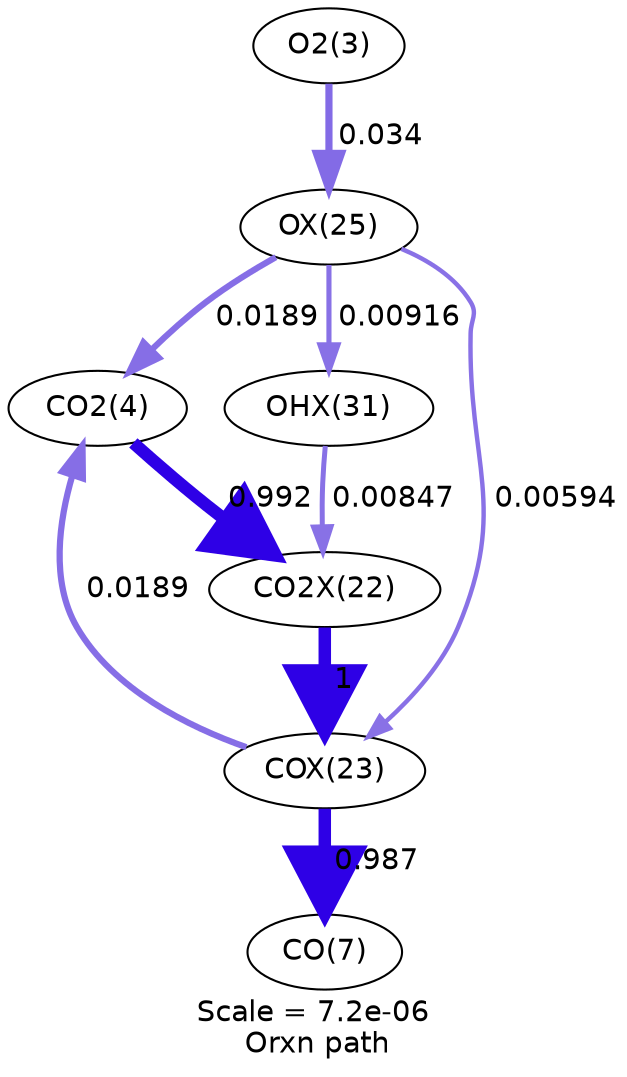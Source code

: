 digraph reaction_paths {
center=1;
s25 -> s2[fontname="Helvetica", penwidth=5.99, arrowsize=3, color="0.7, 1.49, 0.9"
, label=" 0.992"];
s3 -> s25[fontname="Helvetica", penwidth=3, arrowsize=1.5, color="0.7, 0.519, 0.9"
, label=" 0.0189"];
s5 -> s25[fontname="Helvetica", penwidth=3, arrowsize=1.5, color="0.7, 0.519, 0.9"
, label=" 0.0189"];
s2 -> s3[fontname="Helvetica", penwidth=6, arrowsize=3, color="0.7, 1.5, 0.9"
, label=" 1"];
s11 -> s2[fontname="Helvetica", penwidth=2.4, arrowsize=1.2, color="0.7, 0.508, 0.9"
, label=" 0.00847"];
s3 -> s28[fontname="Helvetica", penwidth=5.99, arrowsize=3, color="0.7, 1.49, 0.9"
, label=" 0.987"];
s5 -> s3[fontname="Helvetica", penwidth=2.13, arrowsize=1.06, color="0.7, 0.506, 0.9"
, label=" 0.00594"];
s24 -> s5[fontname="Helvetica", penwidth=3.45, arrowsize=1.72, color="0.7, 0.534, 0.9"
, label=" 0.034"];
s5 -> s11[fontname="Helvetica", penwidth=2.46, arrowsize=1.23, color="0.7, 0.509, 0.9"
, label=" 0.00916"];
s2 [ fontname="Helvetica", label="CO2X(22)"];
s3 [ fontname="Helvetica", label="COX(23)"];
s5 [ fontname="Helvetica", label="OX(25)"];
s11 [ fontname="Helvetica", label="OHX(31)"];
s24 [ fontname="Helvetica", label="O2(3)"];
s25 [ fontname="Helvetica", label="CO2(4)"];
s28 [ fontname="Helvetica", label="CO(7)"];
 label = "Scale = 7.2e-06\l Orxn path";
 fontname = "Helvetica";
}
